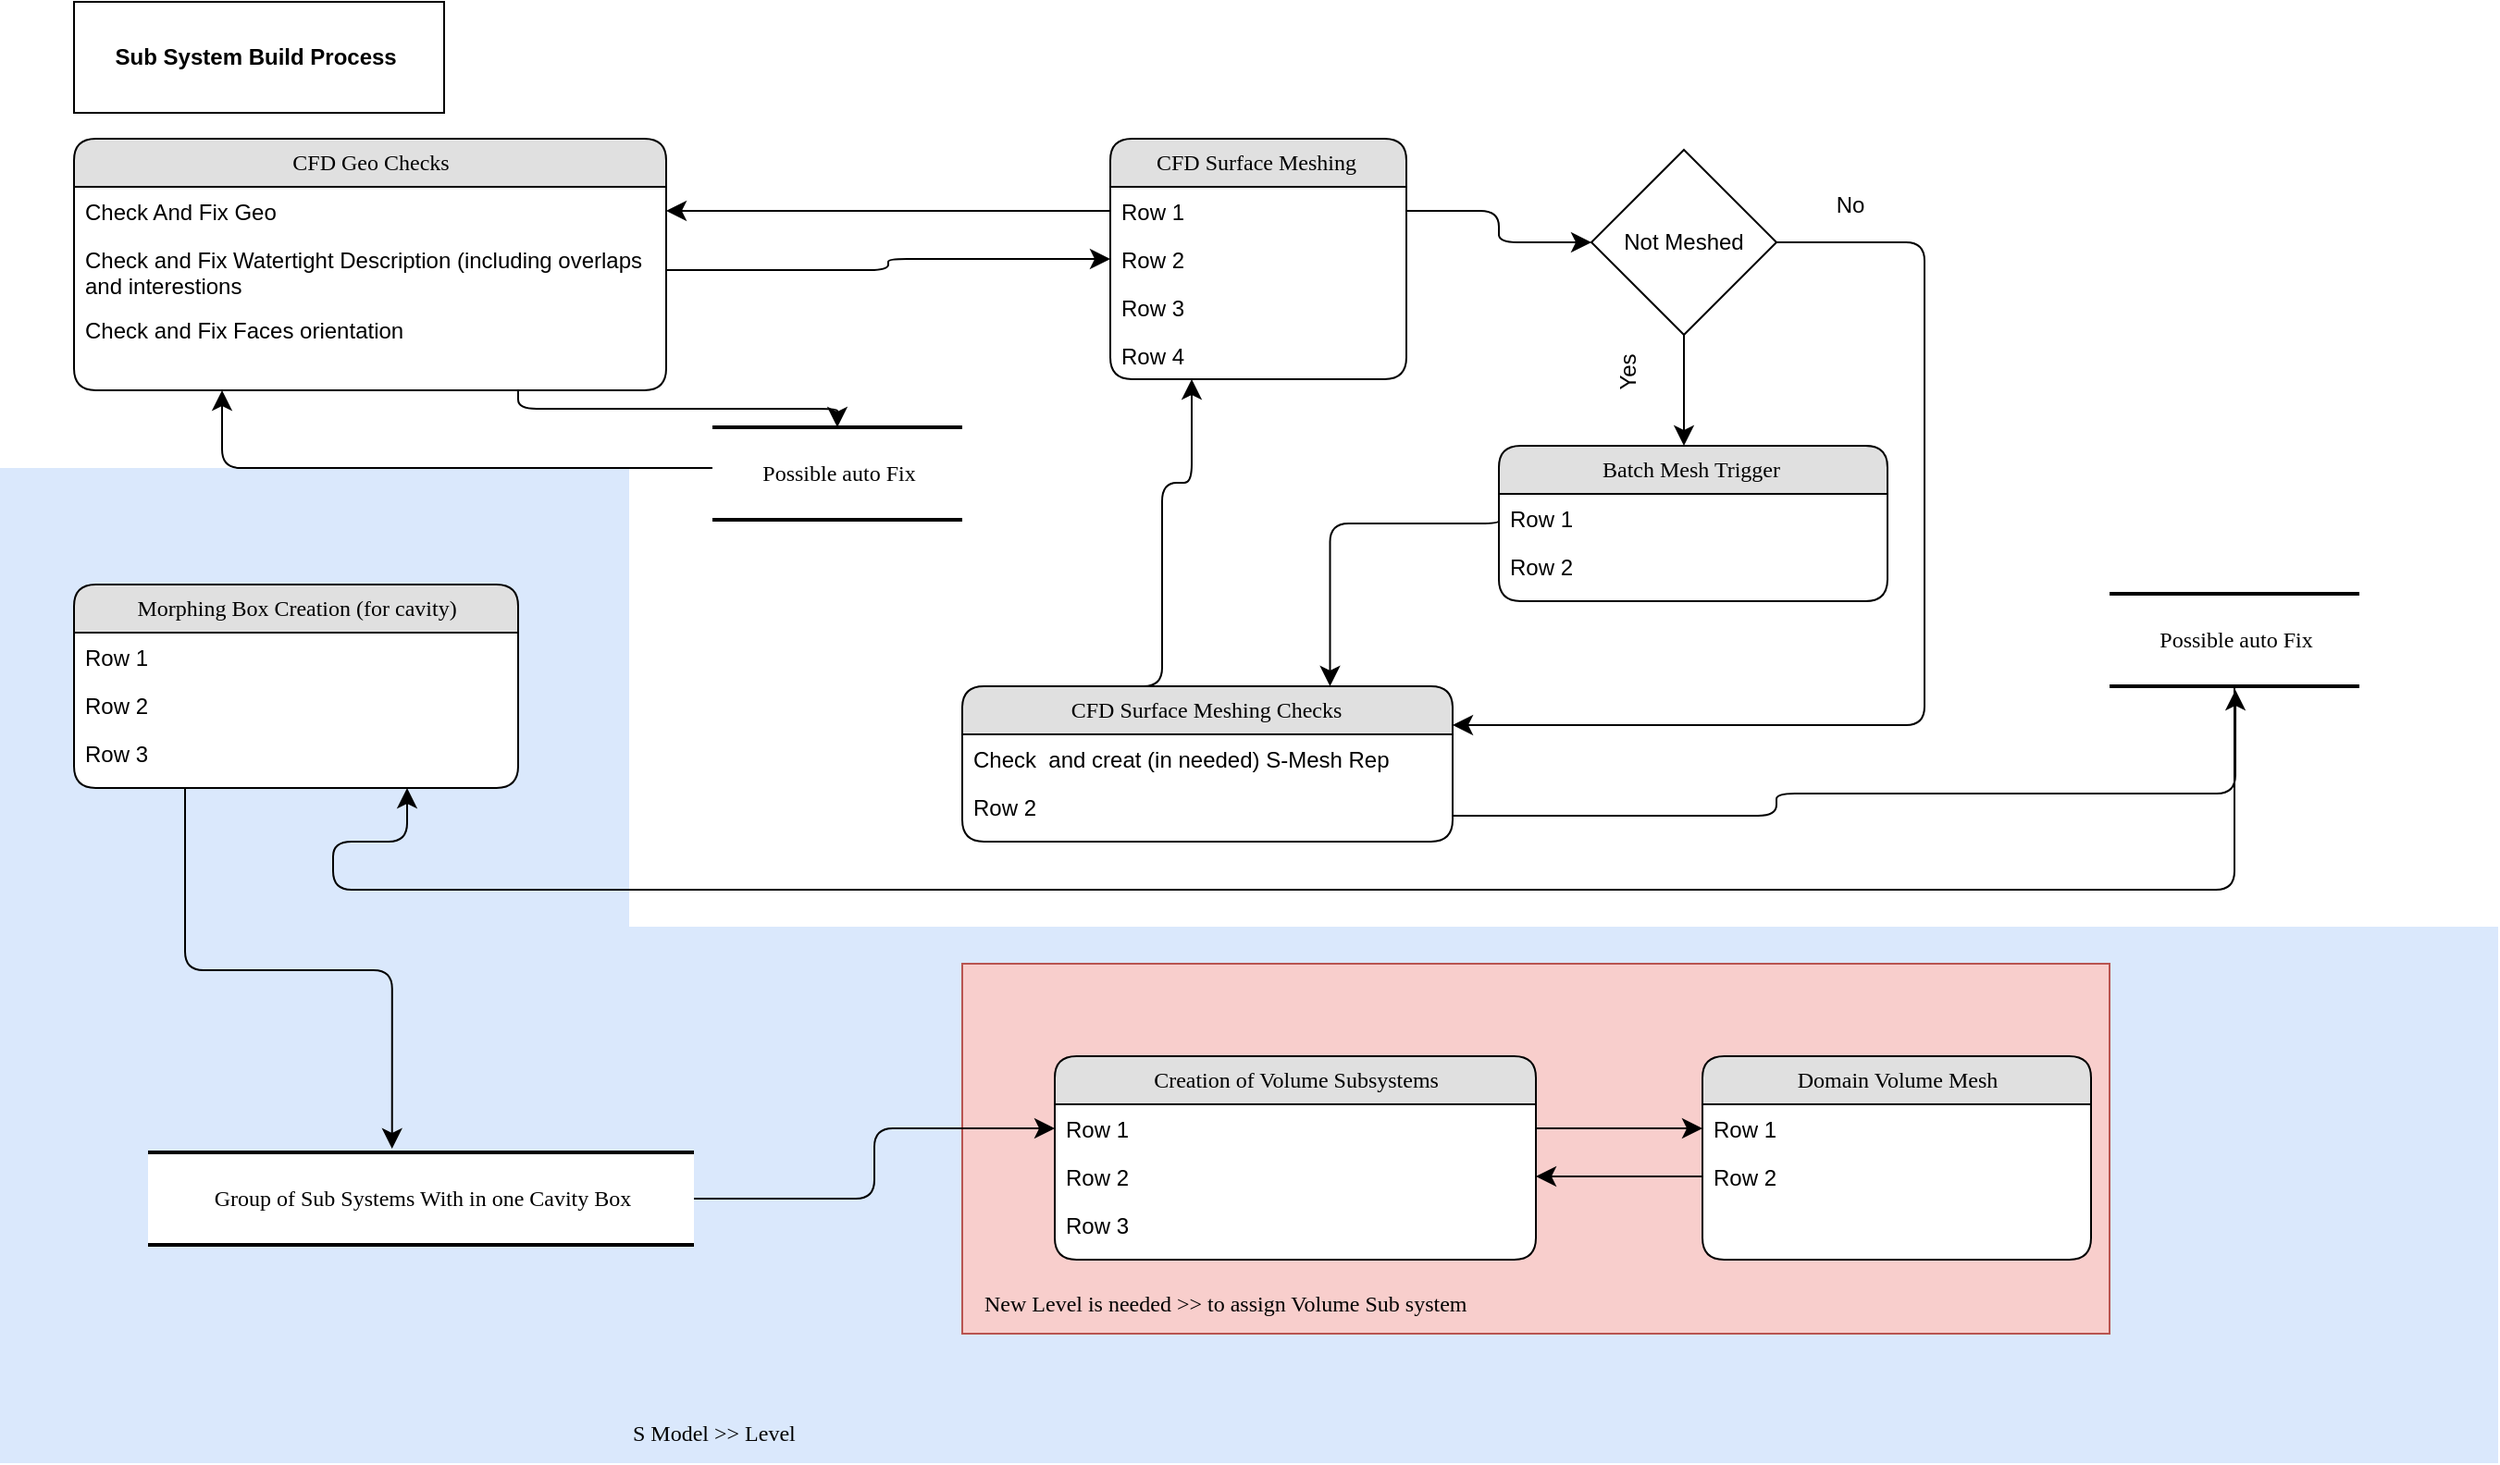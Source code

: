 <mxfile version="13.6.2" type="github" pages="2"><diagram name="Subsystem Build " id="b520641d-4fe3-3701-9064-5fc419738815"><mxGraphModel dx="2773" dy="896" grid="1" gridSize="10" guides="1" tooltips="1" connect="1" arrows="1" fold="1" page="1" pageScale="1" pageWidth="1100" pageHeight="850" background="#ffffff" math="0" shadow="0"><root><mxCell id="0"/><mxCell id="1" parent="0"/><mxCell id="j-EP6DpNR_bdzf9TuHBJ-2" value="" style="rounded=0;whiteSpace=wrap;html=1;fillColor=#dae8fc;strokeColor=none;" vertex="1" parent="1"><mxGeometry x="-40" y="252" width="340" height="508" as="geometry"/></mxCell><mxCell id="j-EP6DpNR_bdzf9TuHBJ-1" value="" style="rounded=0;whiteSpace=wrap;html=1;fillColor=#dae8fc;strokeColor=none;" vertex="1" parent="1"><mxGeometry x="-40" y="500" width="1350" height="290" as="geometry"/></mxCell><mxCell id="mvlwRQCfYV2kKH9PoU-g-2" value="" style="rounded=0;whiteSpace=wrap;html=1;fillColor=#f8cecc;strokeColor=#b85450;" parent="1" vertex="1"><mxGeometry x="480" y="520" width="620" height="200" as="geometry"/></mxCell><mxCell id="21ea969265ad0168-6" value="CFD Geo Checks" style="swimlane;html=1;fontStyle=0;childLayout=stackLayout;horizontal=1;startSize=26;fillColor=#e0e0e0;horizontalStack=0;resizeParent=1;resizeLast=0;collapsible=1;marginBottom=0;swimlaneFillColor=#ffffff;align=center;rounded=1;shadow=0;comic=0;labelBackgroundColor=none;strokeWidth=1;fontFamily=Verdana;fontSize=12" parent="1" vertex="1"><mxGeometry y="74" width="320" height="136" as="geometry"/></mxCell><mxCell id="21ea969265ad0168-7" value="Check And Fix Geo" style="text;html=1;strokeColor=none;fillColor=none;spacingLeft=4;spacingRight=4;whiteSpace=wrap;overflow=hidden;rotatable=0;points=[[0,0.5],[1,0.5]];portConstraint=eastwest;" parent="21ea969265ad0168-6" vertex="1"><mxGeometry y="26" width="320" height="26" as="geometry"/></mxCell><mxCell id="21ea969265ad0168-8" value="Check and Fix Watertight Description (including overlaps and interestions&amp;nbsp;&amp;nbsp;" style="text;html=1;strokeColor=none;fillColor=none;spacingLeft=4;spacingRight=4;whiteSpace=wrap;overflow=hidden;rotatable=0;points=[[0,0.5],[1,0.5]];portConstraint=eastwest;" parent="21ea969265ad0168-6" vertex="1"><mxGeometry y="52" width="320" height="38" as="geometry"/></mxCell><mxCell id="21ea969265ad0168-9" value="Check and Fix Faces orientation&amp;nbsp;" style="text;html=1;strokeColor=none;fillColor=none;spacingLeft=4;spacingRight=4;whiteSpace=wrap;overflow=hidden;rotatable=0;points=[[0,0.5],[1,0.5]];portConstraint=eastwest;" parent="21ea969265ad0168-6" vertex="1"><mxGeometry y="90" width="320" height="26" as="geometry"/></mxCell><mxCell id="21ea969265ad0168-10" value="CFD Surface Meshing&amp;nbsp;" style="swimlane;html=1;fontStyle=0;childLayout=stackLayout;horizontal=1;startSize=26;fillColor=#e0e0e0;horizontalStack=0;resizeParent=1;resizeLast=0;collapsible=1;marginBottom=0;swimlaneFillColor=#ffffff;align=center;rounded=1;shadow=0;comic=0;labelBackgroundColor=none;strokeWidth=1;fontFamily=Verdana;fontSize=12" parent="1" vertex="1"><mxGeometry x="560" y="74" width="160" height="130" as="geometry"/></mxCell><mxCell id="21ea969265ad0168-11" value="Row 1" style="text;html=1;strokeColor=none;fillColor=none;spacingLeft=4;spacingRight=4;whiteSpace=wrap;overflow=hidden;rotatable=0;points=[[0,0.5],[1,0.5]];portConstraint=eastwest;" parent="21ea969265ad0168-10" vertex="1"><mxGeometry y="26" width="160" height="26" as="geometry"/></mxCell><mxCell id="21ea969265ad0168-12" value="Row 2" style="text;html=1;strokeColor=none;fillColor=none;spacingLeft=4;spacingRight=4;whiteSpace=wrap;overflow=hidden;rotatable=0;points=[[0,0.5],[1,0.5]];portConstraint=eastwest;" parent="21ea969265ad0168-10" vertex="1"><mxGeometry y="52" width="160" height="26" as="geometry"/></mxCell><mxCell id="21ea969265ad0168-52" value="Row 3" style="text;html=1;strokeColor=none;fillColor=none;spacingLeft=4;spacingRight=4;whiteSpace=wrap;overflow=hidden;rotatable=0;points=[[0,0.5],[1,0.5]];portConstraint=eastwest;" parent="21ea969265ad0168-10" vertex="1"><mxGeometry y="78" width="160" height="26" as="geometry"/></mxCell><mxCell id="21ea969265ad0168-13" value="Row 4" style="text;html=1;strokeColor=none;fillColor=none;spacingLeft=4;spacingRight=4;whiteSpace=wrap;overflow=hidden;rotatable=0;points=[[0,0.5],[1,0.5]];portConstraint=eastwest;" parent="21ea969265ad0168-10" vertex="1"><mxGeometry y="104" width="160" height="26" as="geometry"/></mxCell><mxCell id="21ea969265ad0168-30" value="Group of Sub Systems With in one Cavity Box" style="html=1;rounded=0;shadow=0;comic=0;labelBackgroundColor=none;strokeWidth=2;fontFamily=Verdana;fontSize=12;align=center;shape=mxgraph.ios7ui.horLines;" parent="1" vertex="1"><mxGeometry x="40" y="622" width="295" height="50" as="geometry"/></mxCell><mxCell id="21ea969265ad0168-34" value="" style="edgeStyle=orthogonalEdgeStyle;html=1;labelBackgroundColor=none;startFill=0;startSize=8;endFill=1;endSize=8;fontFamily=Verdana;fontSize=12;" parent="1" source="21ea969265ad0168-30" target="21ea969265ad0168-27" edge="1"><mxGeometry x="-0.134" y="32" relative="1" as="geometry"><mxPoint as="offset"/></mxGeometry></mxCell><mxCell id="21ea969265ad0168-39" style="edgeStyle=orthogonalEdgeStyle;html=1;entryX=0;entryY=0.5;labelBackgroundColor=none;startFill=0;startSize=8;endFill=1;endSize=8;fontFamily=Verdana;fontSize=12;exitX=1;exitY=0.5;" parent="1" source="21ea969265ad0168-8" target="21ea969265ad0168-12" edge="1"><mxGeometry relative="1" as="geometry"><Array as="points"/></mxGeometry></mxCell><mxCell id="21ea969265ad0168-40" style="edgeStyle=orthogonalEdgeStyle;html=1;exitX=0;exitY=0.5;entryX=1;entryY=0.5;labelBackgroundColor=none;startFill=0;startSize=8;endFill=1;endSize=8;fontFamily=Verdana;fontSize=12;" parent="1" source="21ea969265ad0168-11" target="21ea969265ad0168-7" edge="1"><mxGeometry relative="1" as="geometry"/></mxCell><mxCell id="21ea969265ad0168-43" style="edgeStyle=orthogonalEdgeStyle;html=1;labelBackgroundColor=none;startFill=0;startSize=8;endFill=1;endSize=8;fontFamily=Verdana;fontSize=12;entryX=0.504;entryY=1.04;entryDx=0;entryDy=0;entryPerimeter=0;" parent="1" source="21ea969265ad0168-24" target="5sWttm9zr2tH9SC50Rve-4" edge="1"><mxGeometry relative="1" as="geometry"><mxPoint x="880" y="331" as="targetPoint"/><Array as="points"><mxPoint x="920" y="440"/><mxPoint x="920" y="428"/><mxPoint x="1168" y="428"/></Array></mxGeometry></mxCell><mxCell id="21ea969265ad0168-44" style="edgeStyle=orthogonalEdgeStyle;html=1;exitX=1;exitY=0.5;labelBackgroundColor=none;startFill=0;startSize=8;endFill=1;endSize=8;fontFamily=Verdana;fontSize=12;" parent="1" source="21ea969265ad0168-27" edge="1"><mxGeometry relative="1" as="geometry"><mxPoint x="880" y="609" as="targetPoint"/></mxGeometry></mxCell><mxCell id="21ea969265ad0168-45" style="edgeStyle=orthogonalEdgeStyle;html=1;labelBackgroundColor=none;startFill=0;startSize=8;endFill=1;endSize=8;fontFamily=Verdana;fontSize=12;entryX=1;entryY=0.5;" parent="1" target="21ea969265ad0168-28" edge="1"><mxGeometry relative="1" as="geometry"><mxPoint x="890" y="619" as="targetPoint"/><mxPoint x="880" y="635" as="sourcePoint"/><Array as="points"><mxPoint x="880" y="635"/></Array></mxGeometry></mxCell><mxCell id="21ea969265ad0168-47" style="edgeStyle=orthogonalEdgeStyle;html=1;labelBackgroundColor=none;startFill=0;startSize=8;endFill=1;endSize=8;fontFamily=Verdana;fontSize=12;entryX=1;entryY=0.25;entryDx=0;entryDy=0;exitX=1;exitY=0.5;exitDx=0;exitDy=0;" parent="1" source="mvlwRQCfYV2kKH9PoU-g-10" target="21ea969265ad0168-22" edge="1"><mxGeometry relative="1" as="geometry"><mxPoint x="880" y="113" as="targetPoint"/><mxPoint x="960" y="113" as="sourcePoint"/><Array as="points"><mxPoint x="1000" y="130"/><mxPoint x="1000" y="391"/></Array></mxGeometry></mxCell><mxCell id="21ea969265ad0168-50" style="edgeStyle=elbowEdgeStyle;html=1;labelBackgroundColor=none;startFill=0;startSize=8;endFill=1;endSize=8;fontFamily=Verdana;fontSize=12;elbow=vertical;exitX=0;exitY=0.5;exitDx=0;exitDy=0;entryX=0.75;entryY=0;entryDx=0;entryDy=0;" parent="1" source="mvlwRQCfYV2kKH9PoU-g-8" target="21ea969265ad0168-22" edge="1"><mxGeometry relative="1" as="geometry"><mxPoint x="970" y="90" as="targetPoint"/><mxPoint x="880" y="94" as="sourcePoint"/><Array as="points"><mxPoint x="660" y="282"/><mxPoint x="1110" y="120"/><mxPoint x="810" y="94"/></Array></mxGeometry></mxCell><mxCell id="5sWttm9zr2tH9SC50Rve-1" value="&lt;b&gt;Sub System Build Process&amp;nbsp;&lt;/b&gt;" style="rounded=0;whiteSpace=wrap;html=1;" parent="1" vertex="1"><mxGeometry width="200" height="60" as="geometry"/></mxCell><mxCell id="5sWttm9zr2tH9SC50Rve-2" style="edgeStyle=orthogonalEdgeStyle;html=1;labelBackgroundColor=none;startFill=0;startSize=8;endFill=1;endSize=8;fontFamily=Verdana;fontSize=12;entryX=0.275;entryY=1;entryDx=0;entryDy=0;entryPerimeter=0;exitX=0.25;exitY=0;exitDx=0;exitDy=0;" parent="1" source="21ea969265ad0168-22" target="21ea969265ad0168-13" edge="1"><mxGeometry relative="1" as="geometry"><mxPoint x="730" y="250" as="targetPoint"/><mxPoint x="600" y="265" as="sourcePoint"/><Array as="points"><mxPoint x="588" y="260"/><mxPoint x="604" y="260"/></Array></mxGeometry></mxCell><mxCell id="5sWttm9zr2tH9SC50Rve-4" value="Possible auto Fix" style="html=1;rounded=0;shadow=0;comic=0;labelBackgroundColor=none;strokeWidth=2;fontFamily=Verdana;fontSize=12;align=center;shape=mxgraph.ios7ui.horLines;" parent="1" vertex="1"><mxGeometry x="1100" y="320" width="135" height="50" as="geometry"/></mxCell><mxCell id="5sWttm9zr2tH9SC50Rve-5" value="Domain Volume Mesh" style="swimlane;html=1;fontStyle=0;childLayout=stackLayout;horizontal=1;startSize=26;fillColor=#e0e0e0;horizontalStack=0;resizeParent=1;resizeLast=0;collapsible=1;marginBottom=0;swimlaneFillColor=#ffffff;align=center;rounded=1;shadow=0;comic=0;labelBackgroundColor=none;strokeWidth=1;fontFamily=Verdana;fontSize=12" parent="1" vertex="1"><mxGeometry x="880" y="570" width="210" height="110" as="geometry"/></mxCell><mxCell id="5sWttm9zr2tH9SC50Rve-6" value="Row 1" style="text;html=1;strokeColor=none;fillColor=none;spacingLeft=4;spacingRight=4;whiteSpace=wrap;overflow=hidden;rotatable=0;points=[[0,0.5],[1,0.5]];portConstraint=eastwest;" parent="5sWttm9zr2tH9SC50Rve-5" vertex="1"><mxGeometry y="26" width="210" height="26" as="geometry"/></mxCell><mxCell id="5sWttm9zr2tH9SC50Rve-7" value="Row 2" style="text;html=1;strokeColor=none;fillColor=none;spacingLeft=4;spacingRight=4;whiteSpace=wrap;overflow=hidden;rotatable=0;points=[[0,0.5],[1,0.5]];portConstraint=eastwest;" parent="5sWttm9zr2tH9SC50Rve-5" vertex="1"><mxGeometry y="52" width="210" height="26" as="geometry"/></mxCell><mxCell id="mvlwRQCfYV2kKH9PoU-g-3" value="&lt;div style=&quot;text-align: center&quot;&gt;&lt;span&gt;&lt;font face=&quot;verdana&quot;&gt;New Level is needed &amp;gt;&amp;gt; to assign Volume Sub system&amp;nbsp;&lt;/font&gt;&lt;/span&gt;&lt;/div&gt;" style="text;whiteSpace=wrap;html=1;" parent="1" vertex="1"><mxGeometry x="490" y="690" width="340" height="30" as="geometry"/></mxCell><mxCell id="mvlwRQCfYV2kKH9PoU-g-4" value="Possible auto Fix" style="html=1;rounded=0;shadow=0;comic=0;labelBackgroundColor=none;strokeWidth=2;fontFamily=Verdana;fontSize=12;align=center;shape=mxgraph.ios7ui.horLines;" parent="1" vertex="1"><mxGeometry x="345" y="230" width="135" height="50" as="geometry"/></mxCell><mxCell id="mvlwRQCfYV2kKH9PoU-g-5" style="edgeStyle=orthogonalEdgeStyle;html=1;labelBackgroundColor=none;startFill=0;startSize=8;endFill=1;endSize=8;fontFamily=Verdana;fontSize=12;exitX=0.75;exitY=1;exitDx=0;exitDy=0;" parent="1" source="21ea969265ad0168-6" target="mvlwRQCfYV2kKH9PoU-g-4" edge="1"><mxGeometry relative="1" as="geometry"><Array as="points"/><mxPoint x="190" y="220" as="sourcePoint"/><mxPoint x="430" y="220" as="targetPoint"/></mxGeometry></mxCell><mxCell id="mvlwRQCfYV2kKH9PoU-g-6" style="edgeStyle=orthogonalEdgeStyle;html=1;exitX=0;exitY=0.44;labelBackgroundColor=none;startFill=0;startSize=8;endFill=1;endSize=8;fontFamily=Verdana;fontSize=12;exitDx=0;exitDy=0;exitPerimeter=0;entryX=0.25;entryY=1;entryDx=0;entryDy=0;" parent="1" source="mvlwRQCfYV2kKH9PoU-g-4" target="21ea969265ad0168-6" edge="1"><mxGeometry relative="1" as="geometry"><mxPoint x="330" y="254.5" as="sourcePoint"/><mxPoint x="170" y="180" as="targetPoint"/></mxGeometry></mxCell><mxCell id="21ea969265ad0168-22" value="CFD Surface Meshing Checks&amp;nbsp;" style="swimlane;html=1;fontStyle=0;childLayout=stackLayout;horizontal=1;startSize=26;fillColor=#e0e0e0;horizontalStack=0;resizeParent=1;resizeLast=0;collapsible=1;marginBottom=0;swimlaneFillColor=#ffffff;align=center;rounded=1;shadow=0;comic=0;labelBackgroundColor=none;strokeWidth=1;fontFamily=Verdana;fontSize=12" parent="1" vertex="1"><mxGeometry x="480" y="370" width="265" height="84" as="geometry"/></mxCell><mxCell id="21ea969265ad0168-23" value="Check&amp;nbsp; and creat (in needed) S-Mesh Rep&amp;nbsp;" style="text;html=1;strokeColor=none;fillColor=none;spacingLeft=4;spacingRight=4;whiteSpace=wrap;overflow=hidden;rotatable=0;points=[[0,0.5],[1,0.5]];portConstraint=eastwest;" parent="21ea969265ad0168-22" vertex="1"><mxGeometry y="26" width="265" height="26" as="geometry"/></mxCell><mxCell id="21ea969265ad0168-24" value="Row 2" style="text;html=1;strokeColor=none;fillColor=none;spacingLeft=4;spacingRight=4;whiteSpace=wrap;overflow=hidden;rotatable=0;points=[[0,0.5],[1,0.5]];portConstraint=eastwest;" parent="21ea969265ad0168-22" vertex="1"><mxGeometry y="52" width="265" height="26" as="geometry"/></mxCell><mxCell id="mvlwRQCfYV2kKH9PoU-g-10" value="Not Meshed" style="rhombus;whiteSpace=wrap;html=1;" parent="1" vertex="1"><mxGeometry x="820" y="80" width="100" height="100" as="geometry"/></mxCell><mxCell id="mvlwRQCfYV2kKH9PoU-g-7" value="Batch Mesh Trigger&amp;nbsp;" style="swimlane;html=1;fontStyle=0;childLayout=stackLayout;horizontal=1;startSize=26;fillColor=#e0e0e0;horizontalStack=0;resizeParent=1;resizeLast=0;collapsible=1;marginBottom=0;swimlaneFillColor=#ffffff;align=center;rounded=1;shadow=0;comic=0;labelBackgroundColor=none;strokeWidth=1;fontFamily=Verdana;fontSize=12" parent="1" vertex="1"><mxGeometry x="770" y="240" width="210" height="84" as="geometry"/></mxCell><mxCell id="mvlwRQCfYV2kKH9PoU-g-11" style="edgeStyle=orthogonalEdgeStyle;html=1;labelBackgroundColor=none;startFill=0;startSize=8;endFill=1;endSize=8;fontFamily=Verdana;fontSize=12;" parent="mvlwRQCfYV2kKH9PoU-g-7" edge="1"><mxGeometry relative="1" as="geometry"><mxPoint x="100" y="-60" as="sourcePoint"/><mxPoint x="100" as="targetPoint"/></mxGeometry></mxCell><mxCell id="mvlwRQCfYV2kKH9PoU-g-8" value="Row 1" style="text;html=1;strokeColor=none;fillColor=none;spacingLeft=4;spacingRight=4;whiteSpace=wrap;overflow=hidden;rotatable=0;points=[[0,0.5],[1,0.5]];portConstraint=eastwest;" parent="mvlwRQCfYV2kKH9PoU-g-7" vertex="1"><mxGeometry y="26" width="210" height="26" as="geometry"/></mxCell><mxCell id="mvlwRQCfYV2kKH9PoU-g-9" value="Row 2" style="text;html=1;strokeColor=none;fillColor=none;spacingLeft=4;spacingRight=4;whiteSpace=wrap;overflow=hidden;rotatable=0;points=[[0,0.5],[1,0.5]];portConstraint=eastwest;" parent="mvlwRQCfYV2kKH9PoU-g-7" vertex="1"><mxGeometry y="52" width="210" height="26" as="geometry"/></mxCell><mxCell id="mvlwRQCfYV2kKH9PoU-g-12" value="Yes" style="text;html=1;strokeColor=none;fillColor=none;align=center;verticalAlign=middle;whiteSpace=wrap;rounded=0;rotation=-90;" parent="1" vertex="1"><mxGeometry x="820" y="190" width="40" height="20" as="geometry"/></mxCell><mxCell id="mvlwRQCfYV2kKH9PoU-g-13" style="edgeStyle=orthogonalEdgeStyle;html=1;labelBackgroundColor=none;startFill=0;startSize=8;endFill=1;endSize=8;fontFamily=Verdana;fontSize=12;exitX=1;exitY=0.5;exitDx=0;exitDy=0;entryX=0;entryY=0.5;entryDx=0;entryDy=0;" parent="1" source="21ea969265ad0168-11" target="mvlwRQCfYV2kKH9PoU-g-10" edge="1"><mxGeometry relative="1" as="geometry"><mxPoint x="880" y="190" as="sourcePoint"/><mxPoint x="880" y="250" as="targetPoint"/></mxGeometry></mxCell><mxCell id="mvlwRQCfYV2kKH9PoU-g-14" value="No" style="text;html=1;strokeColor=none;fillColor=none;align=center;verticalAlign=middle;whiteSpace=wrap;rounded=0;rotation=0;" parent="1" vertex="1"><mxGeometry x="940" y="100" width="40" height="20" as="geometry"/></mxCell><mxCell id="mvlwRQCfYV2kKH9PoU-g-17" style="edgeStyle=orthogonalEdgeStyle;html=1;labelBackgroundColor=none;startFill=0;startSize=8;endFill=1;endSize=8;fontFamily=Verdana;fontSize=12;entryX=0.75;entryY=1;entryDx=0;entryDy=0;" parent="1" source="5sWttm9zr2tH9SC50Rve-4" edge="1" target="21ea969265ad0168-14"><mxGeometry relative="1" as="geometry"><mxPoint x="285" y="444" as="sourcePoint"/><mxPoint x="140" y="376" as="targetPoint"/><Array as="points"><mxPoint x="1168" y="480"/><mxPoint x="140" y="480"/><mxPoint x="140" y="454"/></Array></mxGeometry></mxCell><mxCell id="mvlwRQCfYV2kKH9PoU-g-18" value="" style="edgeStyle=orthogonalEdgeStyle;html=1;labelBackgroundColor=none;startFill=0;startSize=8;endFill=1;endSize=8;fontFamily=Verdana;fontSize=12;exitX=0.25;exitY=1;exitDx=0;exitDy=0;entryX=0.447;entryY=-0.04;entryDx=0;entryDy=0;entryPerimeter=0;" parent="1" source="21ea969265ad0168-14" target="21ea969265ad0168-30" edge="1"><mxGeometry x="-0.134" y="32" relative="1" as="geometry"><mxPoint as="offset"/><mxPoint x="60" y="520" as="sourcePoint"/><mxPoint x="260" y="520" as="targetPoint"/></mxGeometry></mxCell><mxCell id="21ea969265ad0168-26" value="Creation of Volume Subsystems" style="swimlane;html=1;fontStyle=0;childLayout=stackLayout;horizontal=1;startSize=26;fillColor=#e0e0e0;horizontalStack=0;resizeParent=1;resizeLast=0;collapsible=1;marginBottom=0;swimlaneFillColor=#ffffff;align=center;rounded=1;shadow=0;comic=0;labelBackgroundColor=none;strokeWidth=1;fontFamily=Verdana;fontSize=12" parent="1" vertex="1"><mxGeometry x="530" y="570" width="260" height="110" as="geometry"><mxRectangle x="520" y="570" width="220" height="26" as="alternateBounds"/></mxGeometry></mxCell><mxCell id="21ea969265ad0168-27" value="Row 1" style="text;html=1;strokeColor=none;fillColor=none;spacingLeft=4;spacingRight=4;whiteSpace=wrap;overflow=hidden;rotatable=0;points=[[0,0.5],[1,0.5]];portConstraint=eastwest;" parent="21ea969265ad0168-26" vertex="1"><mxGeometry y="26" width="260" height="26" as="geometry"/></mxCell><mxCell id="21ea969265ad0168-28" value="Row 2" style="text;html=1;strokeColor=none;fillColor=none;spacingLeft=4;spacingRight=4;whiteSpace=wrap;overflow=hidden;rotatable=0;points=[[0,0.5],[1,0.5]];portConstraint=eastwest;" parent="21ea969265ad0168-26" vertex="1"><mxGeometry y="52" width="260" height="26" as="geometry"/></mxCell><mxCell id="21ea969265ad0168-29" value="Row 3" style="text;html=1;strokeColor=none;fillColor=none;spacingLeft=4;spacingRight=4;whiteSpace=wrap;overflow=hidden;rotatable=0;points=[[0,0.5],[1,0.5]];portConstraint=eastwest;" parent="21ea969265ad0168-26" vertex="1"><mxGeometry y="78" width="260" height="26" as="geometry"/></mxCell><mxCell id="21ea969265ad0168-14" value="Morphing Box Creation (for cavity)" style="swimlane;html=1;fontStyle=0;childLayout=stackLayout;horizontal=1;startSize=26;fillColor=#e0e0e0;horizontalStack=0;resizeParent=1;resizeLast=0;collapsible=1;marginBottom=0;swimlaneFillColor=#ffffff;align=center;rounded=1;shadow=0;comic=0;labelBackgroundColor=none;strokeWidth=1;fontFamily=Verdana;fontSize=12" parent="1" vertex="1"><mxGeometry y="315" width="240" height="110" as="geometry"/></mxCell><mxCell id="21ea969265ad0168-15" value="Row 1" style="text;html=1;strokeColor=none;fillColor=none;spacingLeft=4;spacingRight=4;whiteSpace=wrap;overflow=hidden;rotatable=0;points=[[0,0.5],[1,0.5]];portConstraint=eastwest;" parent="21ea969265ad0168-14" vertex="1"><mxGeometry y="26" width="240" height="26" as="geometry"/></mxCell><mxCell id="21ea969265ad0168-16" value="Row 2" style="text;html=1;strokeColor=none;fillColor=none;spacingLeft=4;spacingRight=4;whiteSpace=wrap;overflow=hidden;rotatable=0;points=[[0,0.5],[1,0.5]];portConstraint=eastwest;" parent="21ea969265ad0168-14" vertex="1"><mxGeometry y="52" width="240" height="26" as="geometry"/></mxCell><mxCell id="21ea969265ad0168-17" value="Row 3" style="text;html=1;strokeColor=none;fillColor=none;spacingLeft=4;spacingRight=4;whiteSpace=wrap;overflow=hidden;rotatable=0;points=[[0,0.5],[1,0.5]];portConstraint=eastwest;" parent="21ea969265ad0168-14" vertex="1"><mxGeometry y="78" width="240" height="26" as="geometry"/></mxCell><mxCell id="j-EP6DpNR_bdzf9TuHBJ-3" value="&lt;div style=&quot;text-align: center&quot;&gt;&lt;span&gt;&lt;font face=&quot;verdana&quot;&gt;S Model &amp;gt;&amp;gt; Level&amp;nbsp;&lt;/font&gt;&lt;/span&gt;&lt;/div&gt;" style="text;whiteSpace=wrap;html=1;" vertex="1" parent="1"><mxGeometry x="300" y="760" width="340" height="30" as="geometry"/></mxCell></root></mxGraphModel></diagram><diagram id="xDoIo4K3GTK91CZBtK-c" name="SModel Build "><mxGraphModel dx="1422" dy="762" grid="1" gridSize="10" guides="1" tooltips="1" connect="1" arrows="1" fold="1" page="1" pageScale="1" pageWidth="827" pageHeight="1169" math="0" shadow="0"><root><mxCell id="fNXZdr8tctv98jtSLI_V-0"/><mxCell id="fNXZdr8tctv98jtSLI_V-1" parent="fNXZdr8tctv98jtSLI_V-0"/></root></mxGraphModel></diagram></mxfile>